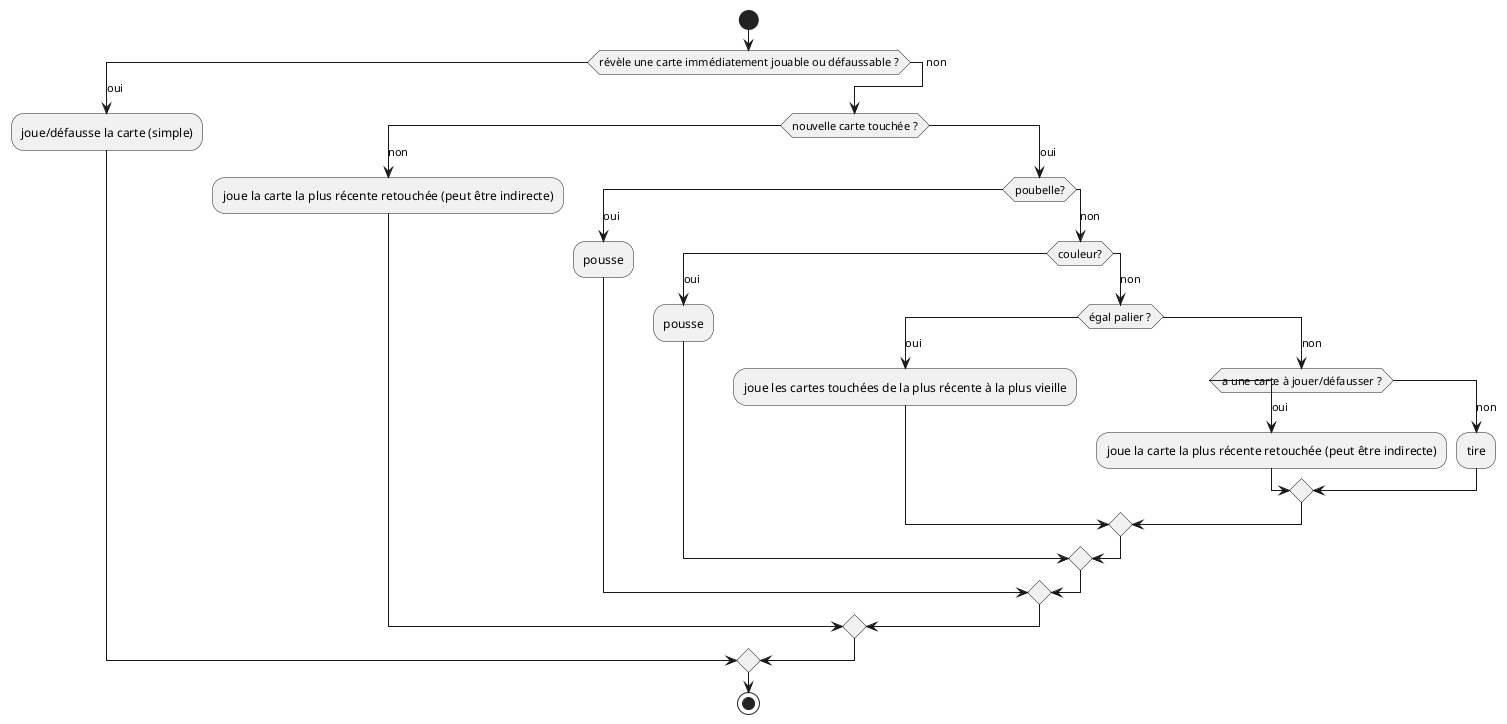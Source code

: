 @startuml
start
switch (révèle une carte immédiatement jouable ou défaussable ?)
  case (oui)
  :joue/défausse la carte (simple);
  case (non)
  switch (nouvelle carte touchée ?)
    case (non)
    :joue la carte la plus récente retouchée (peut être indirecte);
    case (oui)
    switch (poubelle?) 
      case (oui)
      :pousse;
      case (non)
      switch (couleur?)
        case(oui)
        :pousse;
        case (non)
        switch (égal palier ?)
          case (oui)
          :joue les cartes touchées de la plus récente à la plus vieille;
          case (non)
          switch (a une carte à jouer/défausser ?)
            case (oui)
            :joue la carte la plus récente retouchée (peut être indirecte);
            case (non)
            :tire;
          endswitch
        endswitch
      endswitch
    endswitch
  endswitch
endswitch
stop
@enduml
